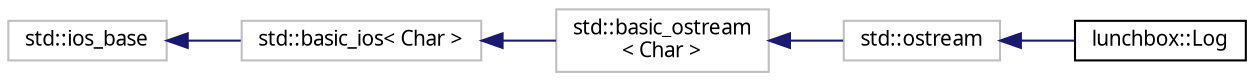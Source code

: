 digraph "Graphical Class Hierarchy"
{
  edge [fontname="Sans",fontsize="10",labelfontname="Sans",labelfontsize="10"];
  node [fontname="Sans",fontsize="10",shape=record];
  rankdir="LR";
  Node1 [label="std::ios_base",height=0.2,width=0.4,color="grey75", fillcolor="white", style="filled",tooltip="STL class. "];
  Node1 -> Node2 [dir="back",color="midnightblue",fontsize="10",style="solid",fontname="Sans"];
  Node2 [label="std::basic_ios\< Char \>",height=0.2,width=0.4,color="grey75", fillcolor="white", style="filled",tooltip="STL class. "];
  Node2 -> Node3 [dir="back",color="midnightblue",fontsize="10",style="solid",fontname="Sans"];
  Node3 [label="std::basic_ostream\l\< Char \>",height=0.2,width=0.4,color="grey75", fillcolor="white", style="filled",tooltip="STL class. "];
  Node3 -> Node4 [dir="back",color="midnightblue",fontsize="10",style="solid",fontname="Sans"];
  Node4 [label="std::ostream",height=0.2,width=0.4,color="grey75", fillcolor="white", style="filled",tooltip="STL class. "];
  Node4 -> Node5 [dir="back",color="midnightblue",fontsize="10",style="solid",fontname="Sans"];
  Node5 [label="lunchbox::Log",height=0.2,width=0.4,color="black", fillcolor="white", style="filled",URL="$classlunchbox_1_1_log.html",tooltip="The logging class. "];
}
